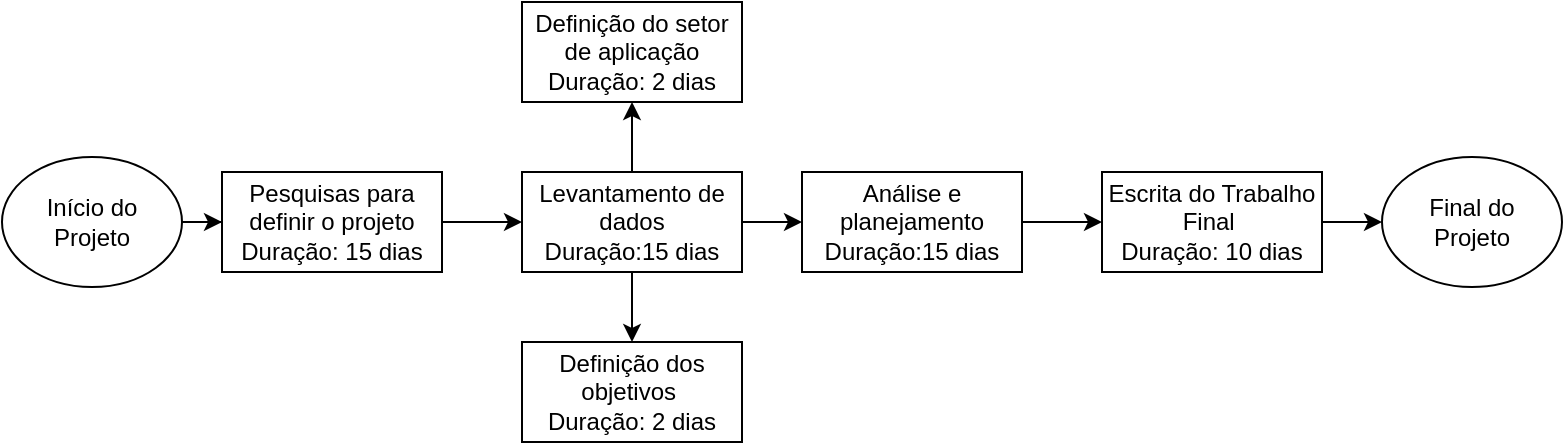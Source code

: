 <mxfile version="22.1.3" type="github">
  <diagram name="Página-1" id="uX1cRTSGqQIuIfklaSvz">
    <mxGraphModel dx="1002" dy="569" grid="1" gridSize="10" guides="1" tooltips="1" connect="1" arrows="1" fold="1" page="1" pageScale="1" pageWidth="827" pageHeight="1169" math="0" shadow="0">
      <root>
        <mxCell id="0" />
        <mxCell id="1" parent="0" />
        <mxCell id="pUFimggBOy2asVwzkW1B-11" value="" style="edgeStyle=orthogonalEdgeStyle;rounded=0;orthogonalLoop=1;jettySize=auto;html=1;" edge="1" parent="1" source="LORWF3_VWUI8dcK7ASF6-7" target="LORWF3_VWUI8dcK7ASF6-19">
          <mxGeometry relative="1" as="geometry" />
        </mxCell>
        <mxCell id="LORWF3_VWUI8dcK7ASF6-7" value="Início do &lt;br&gt;Projeto" style="ellipse;whiteSpace=wrap;html=1;" parent="1" vertex="1">
          <mxGeometry x="30" y="277.5" width="90" height="65" as="geometry" />
        </mxCell>
        <mxCell id="pUFimggBOy2asVwzkW1B-13" value="" style="edgeStyle=orthogonalEdgeStyle;rounded=0;orthogonalLoop=1;jettySize=auto;html=1;" edge="1" parent="1" source="LORWF3_VWUI8dcK7ASF6-10" target="LORWF3_VWUI8dcK7ASF6-16">
          <mxGeometry relative="1" as="geometry" />
        </mxCell>
        <mxCell id="pUFimggBOy2asVwzkW1B-14" value="" style="edgeStyle=orthogonalEdgeStyle;rounded=0;orthogonalLoop=1;jettySize=auto;html=1;" edge="1" parent="1" source="LORWF3_VWUI8dcK7ASF6-10" target="pUFimggBOy2asVwzkW1B-10">
          <mxGeometry relative="1" as="geometry" />
        </mxCell>
        <mxCell id="pUFimggBOy2asVwzkW1B-15" value="" style="edgeStyle=orthogonalEdgeStyle;rounded=0;orthogonalLoop=1;jettySize=auto;html=1;" edge="1" parent="1" source="LORWF3_VWUI8dcK7ASF6-10" target="LORWF3_VWUI8dcK7ASF6-12">
          <mxGeometry relative="1" as="geometry" />
        </mxCell>
        <mxCell id="LORWF3_VWUI8dcK7ASF6-10" value="Levantamento de dados&lt;br style=&quot;border-color: var(--border-color);&quot;&gt;Duração:15 dias" style="rounded=0;whiteSpace=wrap;html=1;" parent="1" vertex="1">
          <mxGeometry x="290" y="285" width="110" height="50" as="geometry" />
        </mxCell>
        <mxCell id="pUFimggBOy2asVwzkW1B-16" value="" style="edgeStyle=orthogonalEdgeStyle;rounded=0;orthogonalLoop=1;jettySize=auto;html=1;" edge="1" parent="1" source="LORWF3_VWUI8dcK7ASF6-12" target="pUFimggBOy2asVwzkW1B-9">
          <mxGeometry relative="1" as="geometry" />
        </mxCell>
        <mxCell id="LORWF3_VWUI8dcK7ASF6-12" value="Análise e planejamento&lt;br style=&quot;border-color: var(--border-color);&quot;&gt;Duração:15 dias" style="rounded=0;whiteSpace=wrap;html=1;" parent="1" vertex="1">
          <mxGeometry x="430" y="285" width="110" height="50" as="geometry" />
        </mxCell>
        <mxCell id="LORWF3_VWUI8dcK7ASF6-16" value="Definição do setor de aplicação&lt;br&gt;Duração: 2 dias" style="rounded=0;whiteSpace=wrap;html=1;" parent="1" vertex="1">
          <mxGeometry x="290" y="200" width="110" height="50" as="geometry" />
        </mxCell>
        <mxCell id="LORWF3_VWUI8dcK7ASF6-17" value="Final do &lt;br&gt;Projeto" style="ellipse;whiteSpace=wrap;html=1;" parent="1" vertex="1">
          <mxGeometry x="720" y="277.5" width="90" height="65" as="geometry" />
        </mxCell>
        <mxCell id="pUFimggBOy2asVwzkW1B-12" value="" style="edgeStyle=orthogonalEdgeStyle;rounded=0;orthogonalLoop=1;jettySize=auto;html=1;" edge="1" parent="1" source="LORWF3_VWUI8dcK7ASF6-19" target="LORWF3_VWUI8dcK7ASF6-10">
          <mxGeometry relative="1" as="geometry" />
        </mxCell>
        <mxCell id="LORWF3_VWUI8dcK7ASF6-19" value="Pesquisas para definir o projeto&lt;br&gt;Duração: 15 dias" style="rounded=0;whiteSpace=wrap;html=1;" parent="1" vertex="1">
          <mxGeometry x="140" y="285" width="110" height="50" as="geometry" />
        </mxCell>
        <mxCell id="pUFimggBOy2asVwzkW1B-17" value="" style="edgeStyle=orthogonalEdgeStyle;rounded=0;orthogonalLoop=1;jettySize=auto;html=1;" edge="1" parent="1" source="pUFimggBOy2asVwzkW1B-9" target="LORWF3_VWUI8dcK7ASF6-17">
          <mxGeometry relative="1" as="geometry" />
        </mxCell>
        <mxCell id="pUFimggBOy2asVwzkW1B-9" value="Escrita do Trabalho Final&amp;nbsp;&lt;br&gt;Duração: 10 dias" style="rounded=0;whiteSpace=wrap;html=1;" vertex="1" parent="1">
          <mxGeometry x="580" y="285" width="110" height="50" as="geometry" />
        </mxCell>
        <mxCell id="pUFimggBOy2asVwzkW1B-10" value="Definição dos objetivos&amp;nbsp;&lt;br&gt;Duração: 2 dias" style="rounded=0;whiteSpace=wrap;html=1;" vertex="1" parent="1">
          <mxGeometry x="290" y="370" width="110" height="50" as="geometry" />
        </mxCell>
      </root>
    </mxGraphModel>
  </diagram>
</mxfile>
